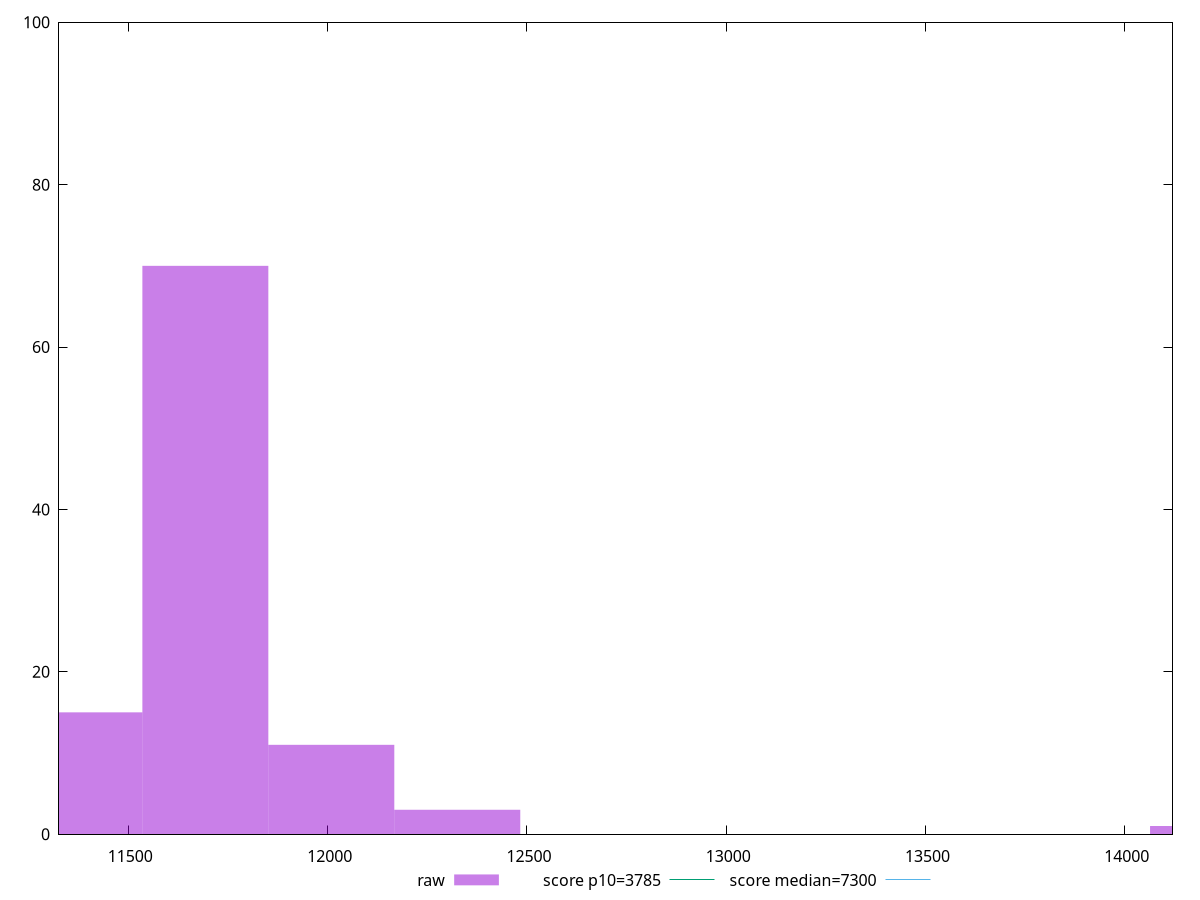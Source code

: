 reset

$raw <<EOF
14221.448023305757 1
11693.190596940289 70
12009.222775235972 11
12325.254953531656 3
11377.158418644605 15
EOF

set key outside below
set boxwidth 316.0321782956835
set xrange [11325.976499999997:14119.743000000002]
set yrange [0:100]
set trange [0:100]
set style fill transparent solid 0.5 noborder

set parametric
set terminal svg size 640, 490 enhanced background rgb 'white'
set output "report_00009_2021-02-08T22-37-41.559Z/interactive/samples/pages+cached/raw/histogram.svg"

plot $raw title "raw" with boxes, \
     3785,t title "score p10=3785", \
     7300,t title "score median=7300"

reset
